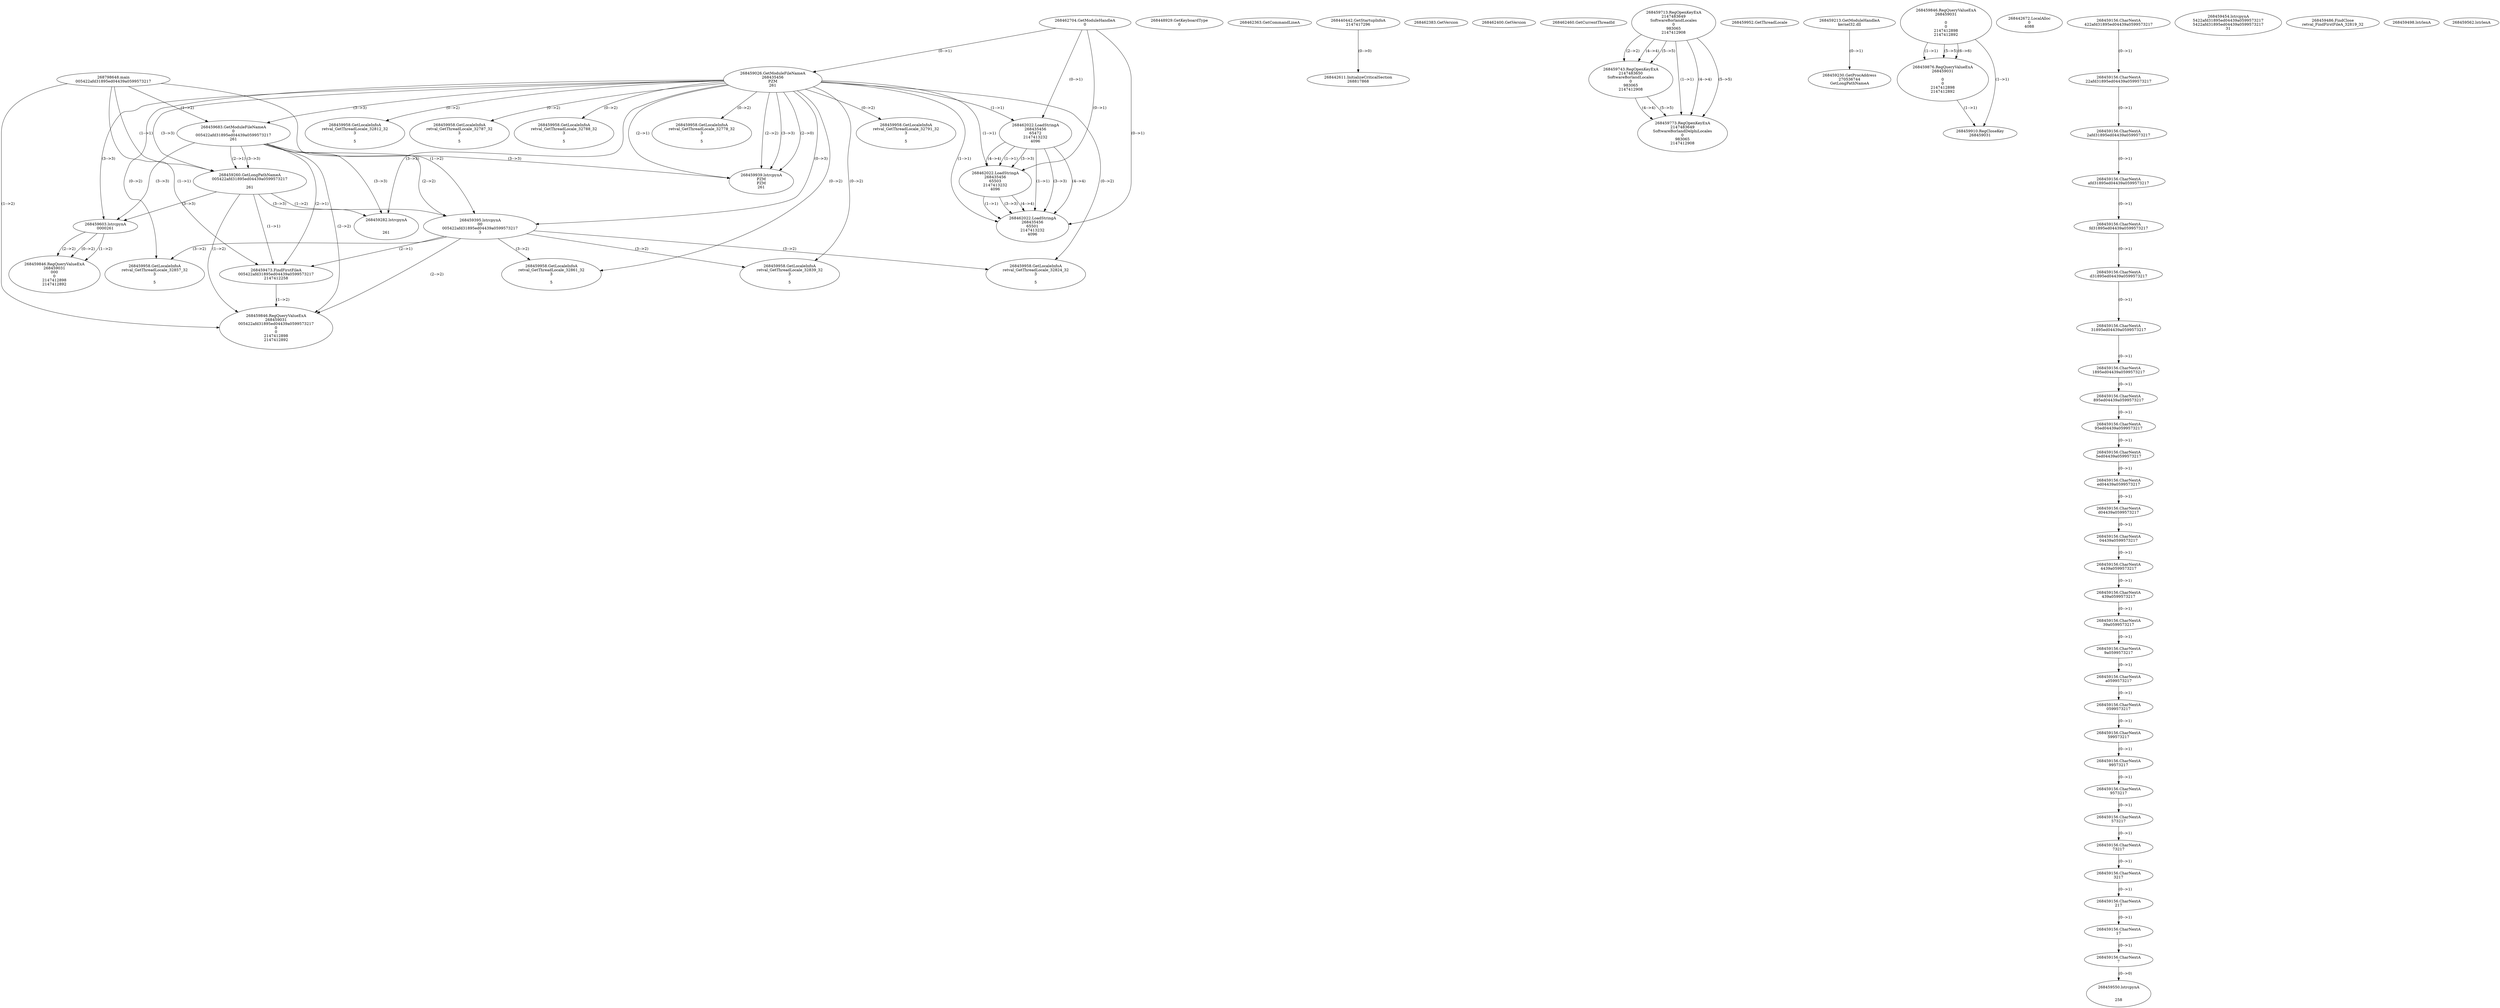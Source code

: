 // Global SCDG with merge call
digraph {
	0 [label="268798648.main
005422afd31895ed04439a0599573217"]
	1 [label="268462704.GetModuleHandleA
0"]
	2 [label="268448929.GetKeyboardType
0"]
	3 [label="268462363.GetCommandLineA
"]
	4 [label="268440442.GetStartupInfoA
2147417296"]
	5 [label="268462383.GetVersion
"]
	6 [label="268462400.GetVersion
"]
	7 [label="268462460.GetCurrentThreadId
"]
	8 [label="268459026.GetModuleFileNameA
268435456
PZM
261"]
	1 -> 8 [label="(0-->1)"]
	9 [label="268459683.GetModuleFileNameA
0
005422afd31895ed04439a0599573217
261"]
	0 -> 9 [label="(1-->2)"]
	8 -> 9 [label="(3-->3)"]
	10 [label="268459713.RegOpenKeyExA
2147483649
Software\Borland\Locales
0
983065
2147412908"]
	11 [label="268459743.RegOpenKeyExA
2147483650
Software\Borland\Locales
0
983065
2147412908"]
	10 -> 11 [label="(2-->2)"]
	10 -> 11 [label="(4-->4)"]
	10 -> 11 [label="(5-->5)"]
	12 [label="268459773.RegOpenKeyExA
2147483649
Software\Borland\Delphi\Locales
0
983065
2147412908"]
	10 -> 12 [label="(1-->1)"]
	10 -> 12 [label="(4-->4)"]
	11 -> 12 [label="(4-->4)"]
	10 -> 12 [label="(5-->5)"]
	11 -> 12 [label="(5-->5)"]
	13 [label="268459939.lstrcpynA
PZM
PZM
261"]
	8 -> 13 [label="(2-->1)"]
	8 -> 13 [label="(2-->2)"]
	8 -> 13 [label="(3-->3)"]
	9 -> 13 [label="(3-->3)"]
	8 -> 13 [label="(2-->0)"]
	14 [label="268459952.GetThreadLocale
"]
	15 [label="268459958.GetLocaleInfoA
retval_GetThreadLocale_32778_32
3

5"]
	8 -> 15 [label="(0-->2)"]
	16 [label="268462022.LoadStringA
268435456
65472
2147413232
4096"]
	1 -> 16 [label="(0-->1)"]
	8 -> 16 [label="(1-->1)"]
	17 [label="268462022.LoadStringA
268435456
65503
2147413232
4096"]
	1 -> 17 [label="(0-->1)"]
	8 -> 17 [label="(1-->1)"]
	16 -> 17 [label="(1-->1)"]
	16 -> 17 [label="(3-->3)"]
	16 -> 17 [label="(4-->4)"]
	18 [label="268462022.LoadStringA
268435456
65501
2147413232
4096"]
	1 -> 18 [label="(0-->1)"]
	8 -> 18 [label="(1-->1)"]
	16 -> 18 [label="(1-->1)"]
	17 -> 18 [label="(1-->1)"]
	16 -> 18 [label="(3-->3)"]
	17 -> 18 [label="(3-->3)"]
	16 -> 18 [label="(4-->4)"]
	17 -> 18 [label="(4-->4)"]
	19 [label="268459213.GetModuleHandleA
kernel32.dll"]
	20 [label="268459230.GetProcAddress
270536744
GetLongPathNameA"]
	19 -> 20 [label="(0-->1)"]
	21 [label="268459260.GetLongPathNameA
005422afd31895ed04439a0599573217

261"]
	0 -> 21 [label="(1-->1)"]
	9 -> 21 [label="(2-->1)"]
	8 -> 21 [label="(3-->3)"]
	9 -> 21 [label="(3-->3)"]
	22 [label="268459282.lstrcpynA


261"]
	8 -> 22 [label="(3-->3)"]
	9 -> 22 [label="(3-->3)"]
	21 -> 22 [label="(3-->3)"]
	23 [label="268459846.RegQueryValueExA
268459031

0
0
2147412898
2147412892"]
	24 [label="268459876.RegQueryValueExA
268459031

0
0
2147412898
2147412892"]
	23 -> 24 [label="(1-->1)"]
	23 -> 24 [label="(5-->5)"]
	23 -> 24 [label="(6-->6)"]
	25 [label="268459910.RegCloseKey
268459031"]
	23 -> 25 [label="(1-->1)"]
	24 -> 25 [label="(1-->1)"]
	26 [label="268459958.GetLocaleInfoA
retval_GetThreadLocale_32791_32
3

5"]
	8 -> 26 [label="(0-->2)"]
	27 [label="268442611.InitializeCriticalSection
268817868"]
	4 -> 27 [label="(0-->0)"]
	28 [label="268442672.LocalAlloc
0
4088"]
	29 [label="268459395.lstrcpynA
00
005422afd31895ed04439a0599573217
3"]
	0 -> 29 [label="(1-->2)"]
	9 -> 29 [label="(2-->2)"]
	21 -> 29 [label="(1-->2)"]
	8 -> 29 [label="(0-->3)"]
	30 [label="268459156.CharNextA
422afd31895ed04439a0599573217"]
	31 [label="268459156.CharNextA
22afd31895ed04439a0599573217"]
	30 -> 31 [label="(0-->1)"]
	32 [label="268459156.CharNextA
2afd31895ed04439a0599573217"]
	31 -> 32 [label="(0-->1)"]
	33 [label="268459156.CharNextA
afd31895ed04439a0599573217"]
	32 -> 33 [label="(0-->1)"]
	34 [label="268459156.CharNextA
fd31895ed04439a0599573217"]
	33 -> 34 [label="(0-->1)"]
	35 [label="268459156.CharNextA
d31895ed04439a0599573217"]
	34 -> 35 [label="(0-->1)"]
	36 [label="268459156.CharNextA
31895ed04439a0599573217"]
	35 -> 36 [label="(0-->1)"]
	37 [label="268459156.CharNextA
1895ed04439a0599573217"]
	36 -> 37 [label="(0-->1)"]
	38 [label="268459156.CharNextA
895ed04439a0599573217"]
	37 -> 38 [label="(0-->1)"]
	39 [label="268459156.CharNextA
95ed04439a0599573217"]
	38 -> 39 [label="(0-->1)"]
	40 [label="268459156.CharNextA
5ed04439a0599573217"]
	39 -> 40 [label="(0-->1)"]
	41 [label="268459156.CharNextA
ed04439a0599573217"]
	40 -> 41 [label="(0-->1)"]
	42 [label="268459156.CharNextA
d04439a0599573217"]
	41 -> 42 [label="(0-->1)"]
	43 [label="268459156.CharNextA
04439a0599573217"]
	42 -> 43 [label="(0-->1)"]
	44 [label="268459156.CharNextA
4439a0599573217"]
	43 -> 44 [label="(0-->1)"]
	45 [label="268459156.CharNextA
439a0599573217"]
	44 -> 45 [label="(0-->1)"]
	46 [label="268459156.CharNextA
39a0599573217"]
	45 -> 46 [label="(0-->1)"]
	47 [label="268459156.CharNextA
9a0599573217"]
	46 -> 47 [label="(0-->1)"]
	48 [label="268459156.CharNextA
a0599573217"]
	47 -> 48 [label="(0-->1)"]
	49 [label="268459156.CharNextA
0599573217"]
	48 -> 49 [label="(0-->1)"]
	50 [label="268459156.CharNextA
599573217"]
	49 -> 50 [label="(0-->1)"]
	51 [label="268459156.CharNextA
99573217"]
	50 -> 51 [label="(0-->1)"]
	52 [label="268459156.CharNextA
9573217"]
	51 -> 52 [label="(0-->1)"]
	53 [label="268459156.CharNextA
573217"]
	52 -> 53 [label="(0-->1)"]
	54 [label="268459156.CharNextA
73217"]
	53 -> 54 [label="(0-->1)"]
	55 [label="268459156.CharNextA
3217"]
	54 -> 55 [label="(0-->1)"]
	56 [label="268459156.CharNextA
217"]
	55 -> 56 [label="(0-->1)"]
	57 [label="268459156.CharNextA
17"]
	56 -> 57 [label="(0-->1)"]
	58 [label="268459156.CharNextA
7"]
	57 -> 58 [label="(0-->1)"]
	59 [label="268459454.lstrcpynA
5422afd31895ed04439a0599573217
5422afd31895ed04439a0599573217
31"]
	60 [label="268459473.FindFirstFileA
005422afd31895ed04439a0599573217
2147412258"]
	0 -> 60 [label="(1-->1)"]
	9 -> 60 [label="(2-->1)"]
	21 -> 60 [label="(1-->1)"]
	29 -> 60 [label="(2-->1)"]
	61 [label="268459486.FindClose
retval_FindFirstFileA_32819_32"]
	62 [label="268459498.lstrlenA
"]
	63 [label="268459550.lstrcpynA


258"]
	58 -> 63 [label="(0-->0)"]
	64 [label="268459562.lstrlenA
"]
	65 [label="268459603.lstrcpynA
00\
00\
261"]
	8 -> 65 [label="(3-->3)"]
	9 -> 65 [label="(3-->3)"]
	21 -> 65 [label="(3-->3)"]
	66 [label="268459846.RegQueryValueExA
268459031
00\
0
0
2147412898
2147412892"]
	65 -> 66 [label="(1-->2)"]
	65 -> 66 [label="(2-->2)"]
	65 -> 66 [label="(0-->2)"]
	67 [label="268459958.GetLocaleInfoA
retval_GetThreadLocale_32839_32
3

5"]
	8 -> 67 [label="(0-->2)"]
	29 -> 67 [label="(3-->2)"]
	68 [label="268459958.GetLocaleInfoA
retval_GetThreadLocale_32812_32
3

5"]
	8 -> 68 [label="(0-->2)"]
	69 [label="268459958.GetLocaleInfoA
retval_GetThreadLocale_32787_32
3

5"]
	8 -> 69 [label="(0-->2)"]
	70 [label="268459958.GetLocaleInfoA
retval_GetThreadLocale_32788_32
3

5"]
	8 -> 70 [label="(0-->2)"]
	71 [label="268459846.RegQueryValueExA
268459031
005422afd31895ed04439a0599573217
0
0
2147412898
2147412892"]
	0 -> 71 [label="(1-->2)"]
	9 -> 71 [label="(2-->2)"]
	21 -> 71 [label="(1-->2)"]
	29 -> 71 [label="(2-->2)"]
	60 -> 71 [label="(1-->2)"]
	72 [label="268459958.GetLocaleInfoA
retval_GetThreadLocale_32824_32
3

5"]
	8 -> 72 [label="(0-->2)"]
	29 -> 72 [label="(3-->2)"]
	73 [label="268459958.GetLocaleInfoA
retval_GetThreadLocale_32861_32
3

5"]
	8 -> 73 [label="(0-->2)"]
	29 -> 73 [label="(3-->2)"]
	74 [label="268459958.GetLocaleInfoA
retval_GetThreadLocale_32857_32
3

5"]
	8 -> 74 [label="(0-->2)"]
	29 -> 74 [label="(3-->2)"]
}
